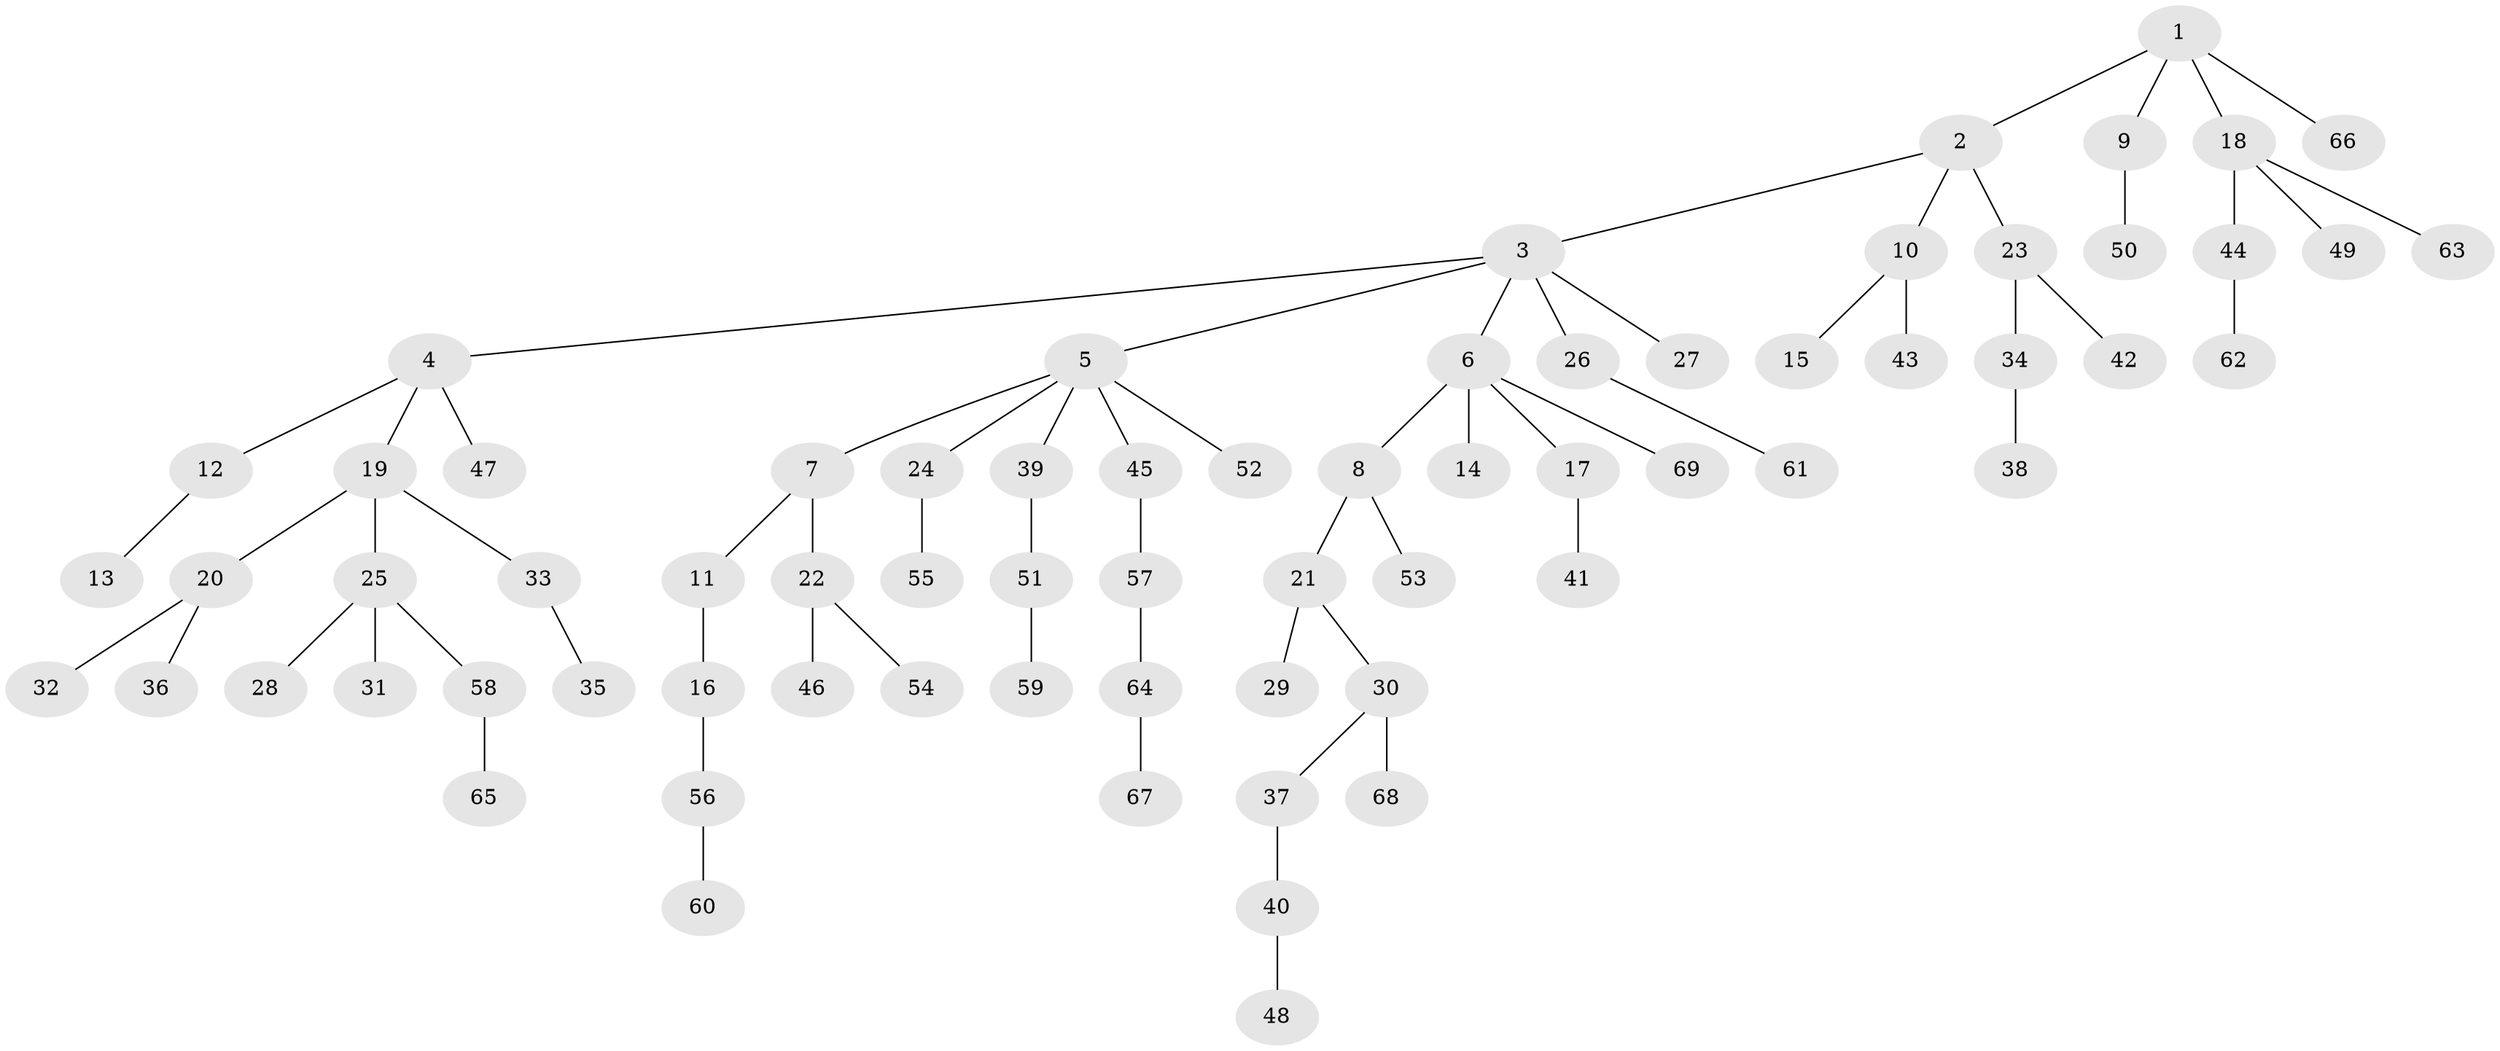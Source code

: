 // coarse degree distribution, {4: 0.09090909090909091, 8: 0.022727272727272728, 3: 0.11363636363636363, 6: 0.022727272727272728, 2: 0.18181818181818182, 1: 0.5681818181818182}
// Generated by graph-tools (version 1.1) at 2025/52/02/27/25 19:52:11]
// undirected, 69 vertices, 68 edges
graph export_dot {
graph [start="1"]
  node [color=gray90,style=filled];
  1;
  2;
  3;
  4;
  5;
  6;
  7;
  8;
  9;
  10;
  11;
  12;
  13;
  14;
  15;
  16;
  17;
  18;
  19;
  20;
  21;
  22;
  23;
  24;
  25;
  26;
  27;
  28;
  29;
  30;
  31;
  32;
  33;
  34;
  35;
  36;
  37;
  38;
  39;
  40;
  41;
  42;
  43;
  44;
  45;
  46;
  47;
  48;
  49;
  50;
  51;
  52;
  53;
  54;
  55;
  56;
  57;
  58;
  59;
  60;
  61;
  62;
  63;
  64;
  65;
  66;
  67;
  68;
  69;
  1 -- 2;
  1 -- 9;
  1 -- 18;
  1 -- 66;
  2 -- 3;
  2 -- 10;
  2 -- 23;
  3 -- 4;
  3 -- 5;
  3 -- 6;
  3 -- 26;
  3 -- 27;
  4 -- 12;
  4 -- 19;
  4 -- 47;
  5 -- 7;
  5 -- 24;
  5 -- 39;
  5 -- 45;
  5 -- 52;
  6 -- 8;
  6 -- 14;
  6 -- 17;
  6 -- 69;
  7 -- 11;
  7 -- 22;
  8 -- 21;
  8 -- 53;
  9 -- 50;
  10 -- 15;
  10 -- 43;
  11 -- 16;
  12 -- 13;
  16 -- 56;
  17 -- 41;
  18 -- 44;
  18 -- 49;
  18 -- 63;
  19 -- 20;
  19 -- 25;
  19 -- 33;
  20 -- 32;
  20 -- 36;
  21 -- 29;
  21 -- 30;
  22 -- 46;
  22 -- 54;
  23 -- 34;
  23 -- 42;
  24 -- 55;
  25 -- 28;
  25 -- 31;
  25 -- 58;
  26 -- 61;
  30 -- 37;
  30 -- 68;
  33 -- 35;
  34 -- 38;
  37 -- 40;
  39 -- 51;
  40 -- 48;
  44 -- 62;
  45 -- 57;
  51 -- 59;
  56 -- 60;
  57 -- 64;
  58 -- 65;
  64 -- 67;
}
